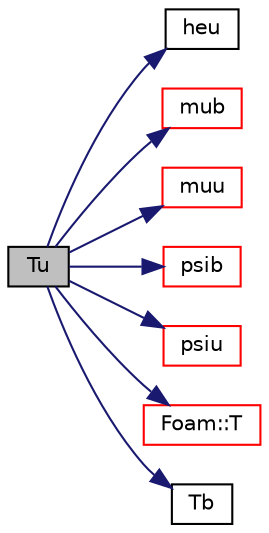 digraph "Tu"
{
  bgcolor="transparent";
  edge [fontname="Helvetica",fontsize="10",labelfontname="Helvetica",labelfontsize="10"];
  node [fontname="Helvetica",fontsize="10",shape=record];
  rankdir="LR";
  Node1 [label="Tu",height=0.2,width=0.4,color="black", fillcolor="grey75", style="filled", fontcolor="black"];
  Node1 -> Node2 [color="midnightblue",fontsize="10",style="solid",fontname="Helvetica"];
  Node2 [label="heu",height=0.2,width=0.4,color="black",URL="$a00992.html#a32861976ba11f656b19ddff1514d50d3",tooltip="Unburnt gas enthalpy [J/kg]. "];
  Node1 -> Node3 [color="midnightblue",fontsize="10",style="solid",fontname="Helvetica"];
  Node3 [label="mub",height=0.2,width=0.4,color="red",URL="$a00992.html#ab51e530be40ec0f36f933912392b75ff",tooltip="Dynamic viscosity of burnt gas [kg/ms]. "];
  Node1 -> Node4 [color="midnightblue",fontsize="10",style="solid",fontname="Helvetica"];
  Node4 [label="muu",height=0.2,width=0.4,color="red",URL="$a00992.html#a5b8f7c5452a831b806bd46bdccdff467",tooltip="Dynamic viscosity of unburnt gas [kg/ms]. "];
  Node1 -> Node5 [color="midnightblue",fontsize="10",style="solid",fontname="Helvetica"];
  Node5 [label="psib",height=0.2,width=0.4,color="red",URL="$a00992.html#a34cfbed0e4462a324544323aca1c2a72",tooltip="Burnt gas compressibility [s^2/m^2]. "];
  Node1 -> Node6 [color="midnightblue",fontsize="10",style="solid",fontname="Helvetica"];
  Node6 [label="psiu",height=0.2,width=0.4,color="red",URL="$a00992.html#a230ff39a27d2da74dddd03b1753a84d0",tooltip="Unburnt gas compressibility [s^2/m^2]. "];
  Node1 -> Node7 [color="midnightblue",fontsize="10",style="solid",fontname="Helvetica"];
  Node7 [label="Foam::T",height=0.2,width=0.4,color="red",URL="$a10733.html#ae57fda0abb14bb0944947c463c6e09d4"];
  Node1 -> Node8 [color="midnightblue",fontsize="10",style="solid",fontname="Helvetica"];
  Node8 [label="Tb",height=0.2,width=0.4,color="black",URL="$a00992.html#a6859ca89e71b7924a116335d72632a5c",tooltip="Burnt gas temperature [K]. "];
}
